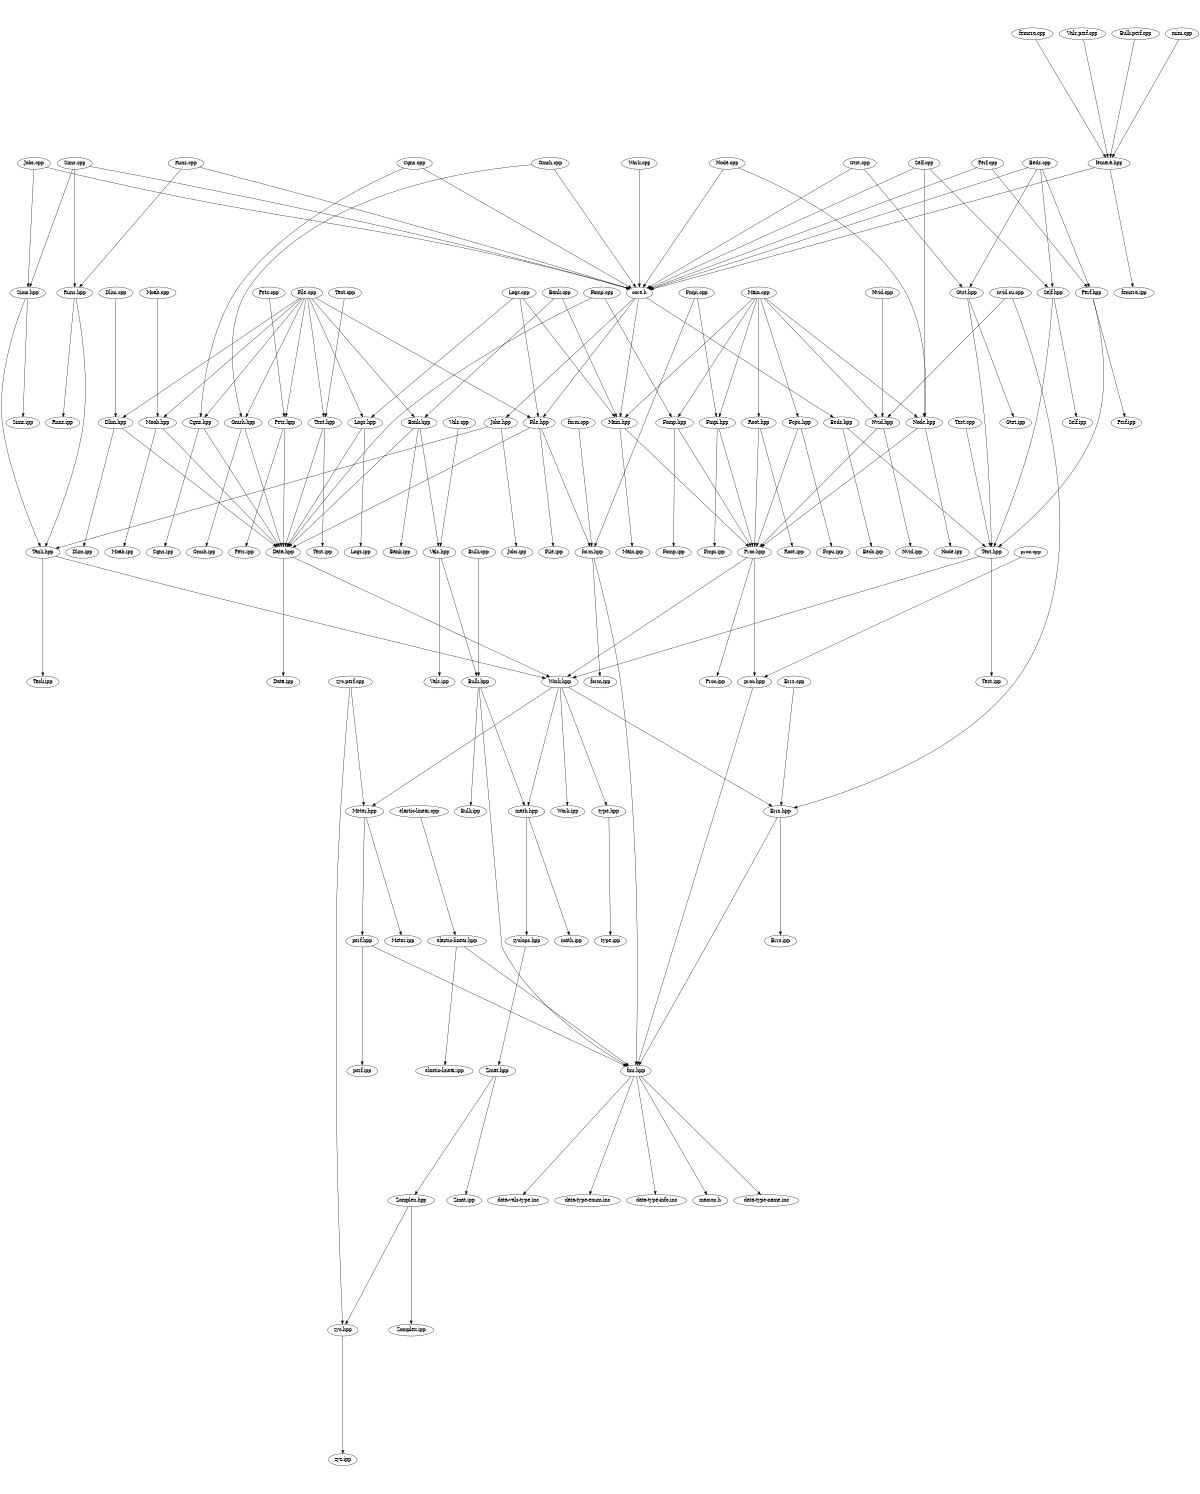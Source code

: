 digraph "source tree" {
    overlap=scale;
    size="8,10";
    ratio="fill";
    fontsize="16";
    fontname="Helvetica";
	clusterrank="local";
	"Errs.hpp" -> "fmr.hpp"
	"fmr.hpp" -> "macros.h"
	"File.cpp" -> "Dlim.hpp"
	"Jobs.hpp" -> "Jobs.ipp"
	"Gtst.cpp" -> "core.h"
	"Sims.hpp" -> "Task.hpp"
	"Moab.hpp" -> "Data.hpp"
	"Work.hpp" -> "math.hpp"
	"Logs.cpp" -> "Main.hpp"
	"Nvid.hpp" -> "Nvid.ipp"
	"Self.cpp" -> "Self.hpp"
	"Zmat.hpp" -> "Zomplex.hpp"
	"Node.cpp" -> "Node.hpp"
	"Main.hpp" -> "Main.ipp"
	"Bank.cpp" -> "Main.hpp"
	"femera.hpp" -> "core.h"
	"core.h" -> "Beds.hpp"
	"Bank.hpp" -> "Bank.ipp"
	"Main.cpp" -> "Fcpu.hpp"
	"Sims.cpp" -> "Sims.hpp"
	"File.cpp" -> "Moab.hpp"
	"Fomp.cpp" -> "Fomp.hpp"
	"perf.hpp" -> "perf.ipp"
	"Fmpi.hpp" -> "Proc.hpp"
	"Fomp.cpp" -> "Data.hpp"
	"Cgns.hpp" -> "Cgns.ipp"
	"Dlim.hpp" -> "Data.hpp"
	"Self.hpp" -> "Test.hpp"
	"femera.hpp" -> "femera.ipp"
	"proc.hpp" -> "fmr.hpp"
	"nvid.cu.cpp" -> "Errs.hpp"
	"Test.cpp" -> "Test.hpp"
	"Runs.cpp" -> "Runs.hpp"
	"Beds.cpp" -> "Gtst.hpp"
	"fmr.hpp" -> "data-type-name.inc"
	"Test.hpp" -> "Work.hpp"
	"Bulk.hpp" -> "Bulk.ipp"
	"Zomplex.hpp" -> "zyc.hpp"
	"Data.hpp" -> "Work.hpp"
	"Logs.hpp" -> "Data.hpp"
	"Vals.hpp" -> "Vals.ipp"
	"form.hpp" -> "form.ipp"
	"Data.hpp" -> "Data.ipp"
	"form.hpp" -> "fmr.hpp"
	"Errs.cpp" -> "Errs.hpp"
	"Perf.hpp" -> "Test.hpp"
	"Perf.cpp" -> "Perf.hpp"
	"femera.cpp" -> "femera.hpp"
	"Logs.hpp" -> "Logs.ipp"
	"Root.hpp" -> "Root.ipp"
	"Beds.cpp" -> "Perf.hpp"
	"Work.hpp" -> "type.hpp"
	"Beds.hpp" -> "Beds.ipp"
	"Bank.hpp" -> "Vals.hpp"
	"Jobs.hpp" -> "Task.hpp"
	"Pets.cpp" -> "Pets.hpp"
	"Proc.hpp" -> "Work.hpp"
	"form.cpp" -> "form.hpp"
	"Meter.hpp" -> "Meter.ipp"
	"elastic-linear.cpp" -> "elastic-linear.hpp"
	"Runs.hpp" -> "Runs.ipp"
	"math.hpp" -> "zyclops.hpp"
	"Logs.cpp" -> "File.hpp"
	"Logs.cpp" -> "Logs.hpp"
	"zyc.perf.cpp" -> "zyc.hpp"
	"File.cpp" -> "Bank.hpp"
	"File.cpp" -> "Text.hpp"
	"Gmsh.cpp" -> "core.h"
	"math.hpp" -> "math.ipp"
	"Sims.cpp" -> "core.h"
	"Fcpu.hpp" -> "Proc.hpp"
	"Main.cpp" -> "Main.hpp"
	"Main.cpp" -> "Nvid.hpp"
	"Runs.hpp" -> "Task.hpp"
	"zyclops.hpp" -> "Zmat.hpp"
	"Task.hpp" -> "Work.hpp"
	"Self.cpp" -> "Node.hpp"
	"Fmpi.hpp" -> "Fmpi.ipp"
	"Beds.cpp" -> "core.h"
	"Vals.hpp" -> "Bulk.hpp"
	"Text.cpp" -> "Text.hpp"
	"Work.hpp" -> "Work.ipp"
	"core.h" -> "Main.hpp"
	"Cgns.hpp" -> "Data.hpp"
	"elastic-linear.hpp" -> "fmr.hpp"
	"Node.cpp" -> "core.h"
	"Runs.cpp" -> "core.h"
	"Gmsh.hpp" -> "Gmsh.ipp"
	"fmr.hpp" -> "data-vals-type.inc"
	"Pets.hpp" -> "Data.hpp"
	"Task.hpp" -> "Task.ipp"
	"Nvid.hpp" -> "Proc.hpp"
	"Bulk.hpp" -> "fmr.hpp"
	"Fmpi.cpp" -> "form.hpp"
	"Node.hpp" -> "Proc.hpp"
	"proc.cpp" -> "proc.hpp"
	"zyc.hpp" -> "zyc.ipp"
	"core.h" -> "Jobs.hpp"
	"File.cpp" -> "Logs.hpp"
	"zyc.perf.cpp" -> "Meter.hpp"
	"Gmsh.cpp" -> "Gmsh.hpp"
	"Vals.cpp" -> "Vals.hpp"
	"File.hpp" -> "Data.hpp"
	"Main.cpp" -> "Root.hpp"
	"Fomp.hpp" -> "Proc.hpp"
	"Self.cpp" -> "core.h"
	"fmr.hpp" -> "data-type-enum.inc"
	"Zmat.hpp" -> "Zmat.ipp"
	"nvid.cu.cpp" -> "Nvid.hpp"
	"Sims.cpp" -> "Runs.hpp"
	"File.hpp" -> "form.hpp"
	"Sims.hpp" -> "Sims.ipp"
	"Gtst.cpp" -> "Gtst.hpp"
	"File.cpp" -> "Cgns.hpp"
	"Moab.hpp" -> "Moab.ipp"
	"Bulk.cpp" -> "Bulk.hpp"
	"perf.hpp" -> "fmr.hpp"
	"Self.hpp" -> "Self.ipp"
	"Vals.perf.cpp" -> "femera.hpp"
	"Dlim.hpp" -> "Dlim.ipp"
	"Beds.cpp" -> "Self.hpp"
	"type.hpp" -> "type.ipp"
	"Bank.hpp" -> "Data.hpp"
	"Cgns.cpp" -> "core.h"
	"Gtst.hpp" -> "Gtst.ipp"
	"Nvid.cpp" -> "Nvid.hpp"
	"Work.cpp" -> "core.h"
	"File.cpp" -> "Pets.hpp"
	"Moab.cpp" -> "Moab.hpp"
	"core.h" -> "File.hpp"
	"Fmpi.cpp" -> "Fmpi.hpp"
	"Main.cpp" -> "Fomp.hpp"
	"Bank.cpp" -> "Bank.hpp"
	"File.cpp" -> "File.hpp"
	"Errs.hpp" -> "Errs.ipp"
	"Main.cpp" -> "Fmpi.hpp"
	"Node.hpp" -> "Node.ipp"
	"File.hpp" -> "File.ipp"
	"Work.hpp" -> "Errs.hpp"
	"Text.hpp" -> "Data.hpp"
	"Proc.hpp" -> "Proc.ipp"
	"Beds.hpp" -> "Test.hpp"
	"Perf.cpp" -> "core.h"
	"Jobs.cpp" -> "core.h"
	"Main.hpp" -> "Proc.hpp"
	"fmr.hpp" -> "data-type-info.inc"
	"Gtst.hpp" -> "Test.hpp"
	"Fcpu.hpp" -> "Fcpu.ipp"
	"Bulk.hpp" -> "math.hpp"
	"elastic-linear.hpp" -> "elastic-linear.ipp"
	"File.cpp" -> "Gmsh.hpp"
	"Text.hpp" -> "Text.ipp"
	"Test.hpp" -> "Test.ipp"
	"Root.hpp" -> "Proc.hpp"
	"Perf.hpp" -> "Perf.ipp"
	"Work.hpp" -> "Meter.hpp"
	"Jobs.cpp" -> "Sims.hpp"
	"Zomplex.hpp" -> "Zomplex.ipp"
	"Meter.hpp" -> "perf.hpp"
	"Fomp.hpp" -> "Fomp.ipp"
	"Proc.hpp" -> "proc.hpp"
	"Dlim.cpp" -> "Dlim.hpp"
	"Pets.hpp" -> "Pets.ipp"
	"Cgns.cpp" -> "Cgns.hpp"
	"Bulk.perf.cpp" -> "femera.hpp"
	"mini.cpp" -> "femera.hpp"
	"Main.cpp" -> "Node.hpp"
	"Gmsh.hpp" -> "Data.hpp"
}
